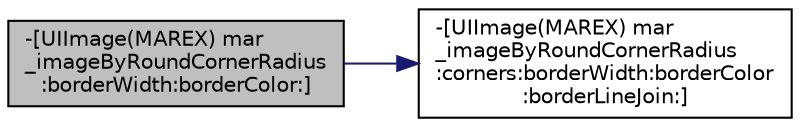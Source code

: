 digraph "-[UIImage(MAREX) mar_imageByRoundCornerRadius:borderWidth:borderColor:]"
{
  edge [fontname="Helvetica",fontsize="10",labelfontname="Helvetica",labelfontsize="10"];
  node [fontname="Helvetica",fontsize="10",shape=record];
  rankdir="LR";
  Node88 [label="-[UIImage(MAREX) mar\l_imageByRoundCornerRadius\l:borderWidth:borderColor:]",height=0.2,width=0.4,color="black", fillcolor="grey75", style="filled", fontcolor="black"];
  Node88 -> Node89 [color="midnightblue",fontsize="10",style="solid",fontname="Helvetica"];
  Node89 [label="-[UIImage(MAREX) mar\l_imageByRoundCornerRadius\l:corners:borderWidth:borderColor\l:borderLineJoin:]",height=0.2,width=0.4,color="black", fillcolor="white", style="filled",URL="$category_u_i_image_07_m_a_r_e_x_08.html#a847a973c83e4efef140840e811993eff"];
}
